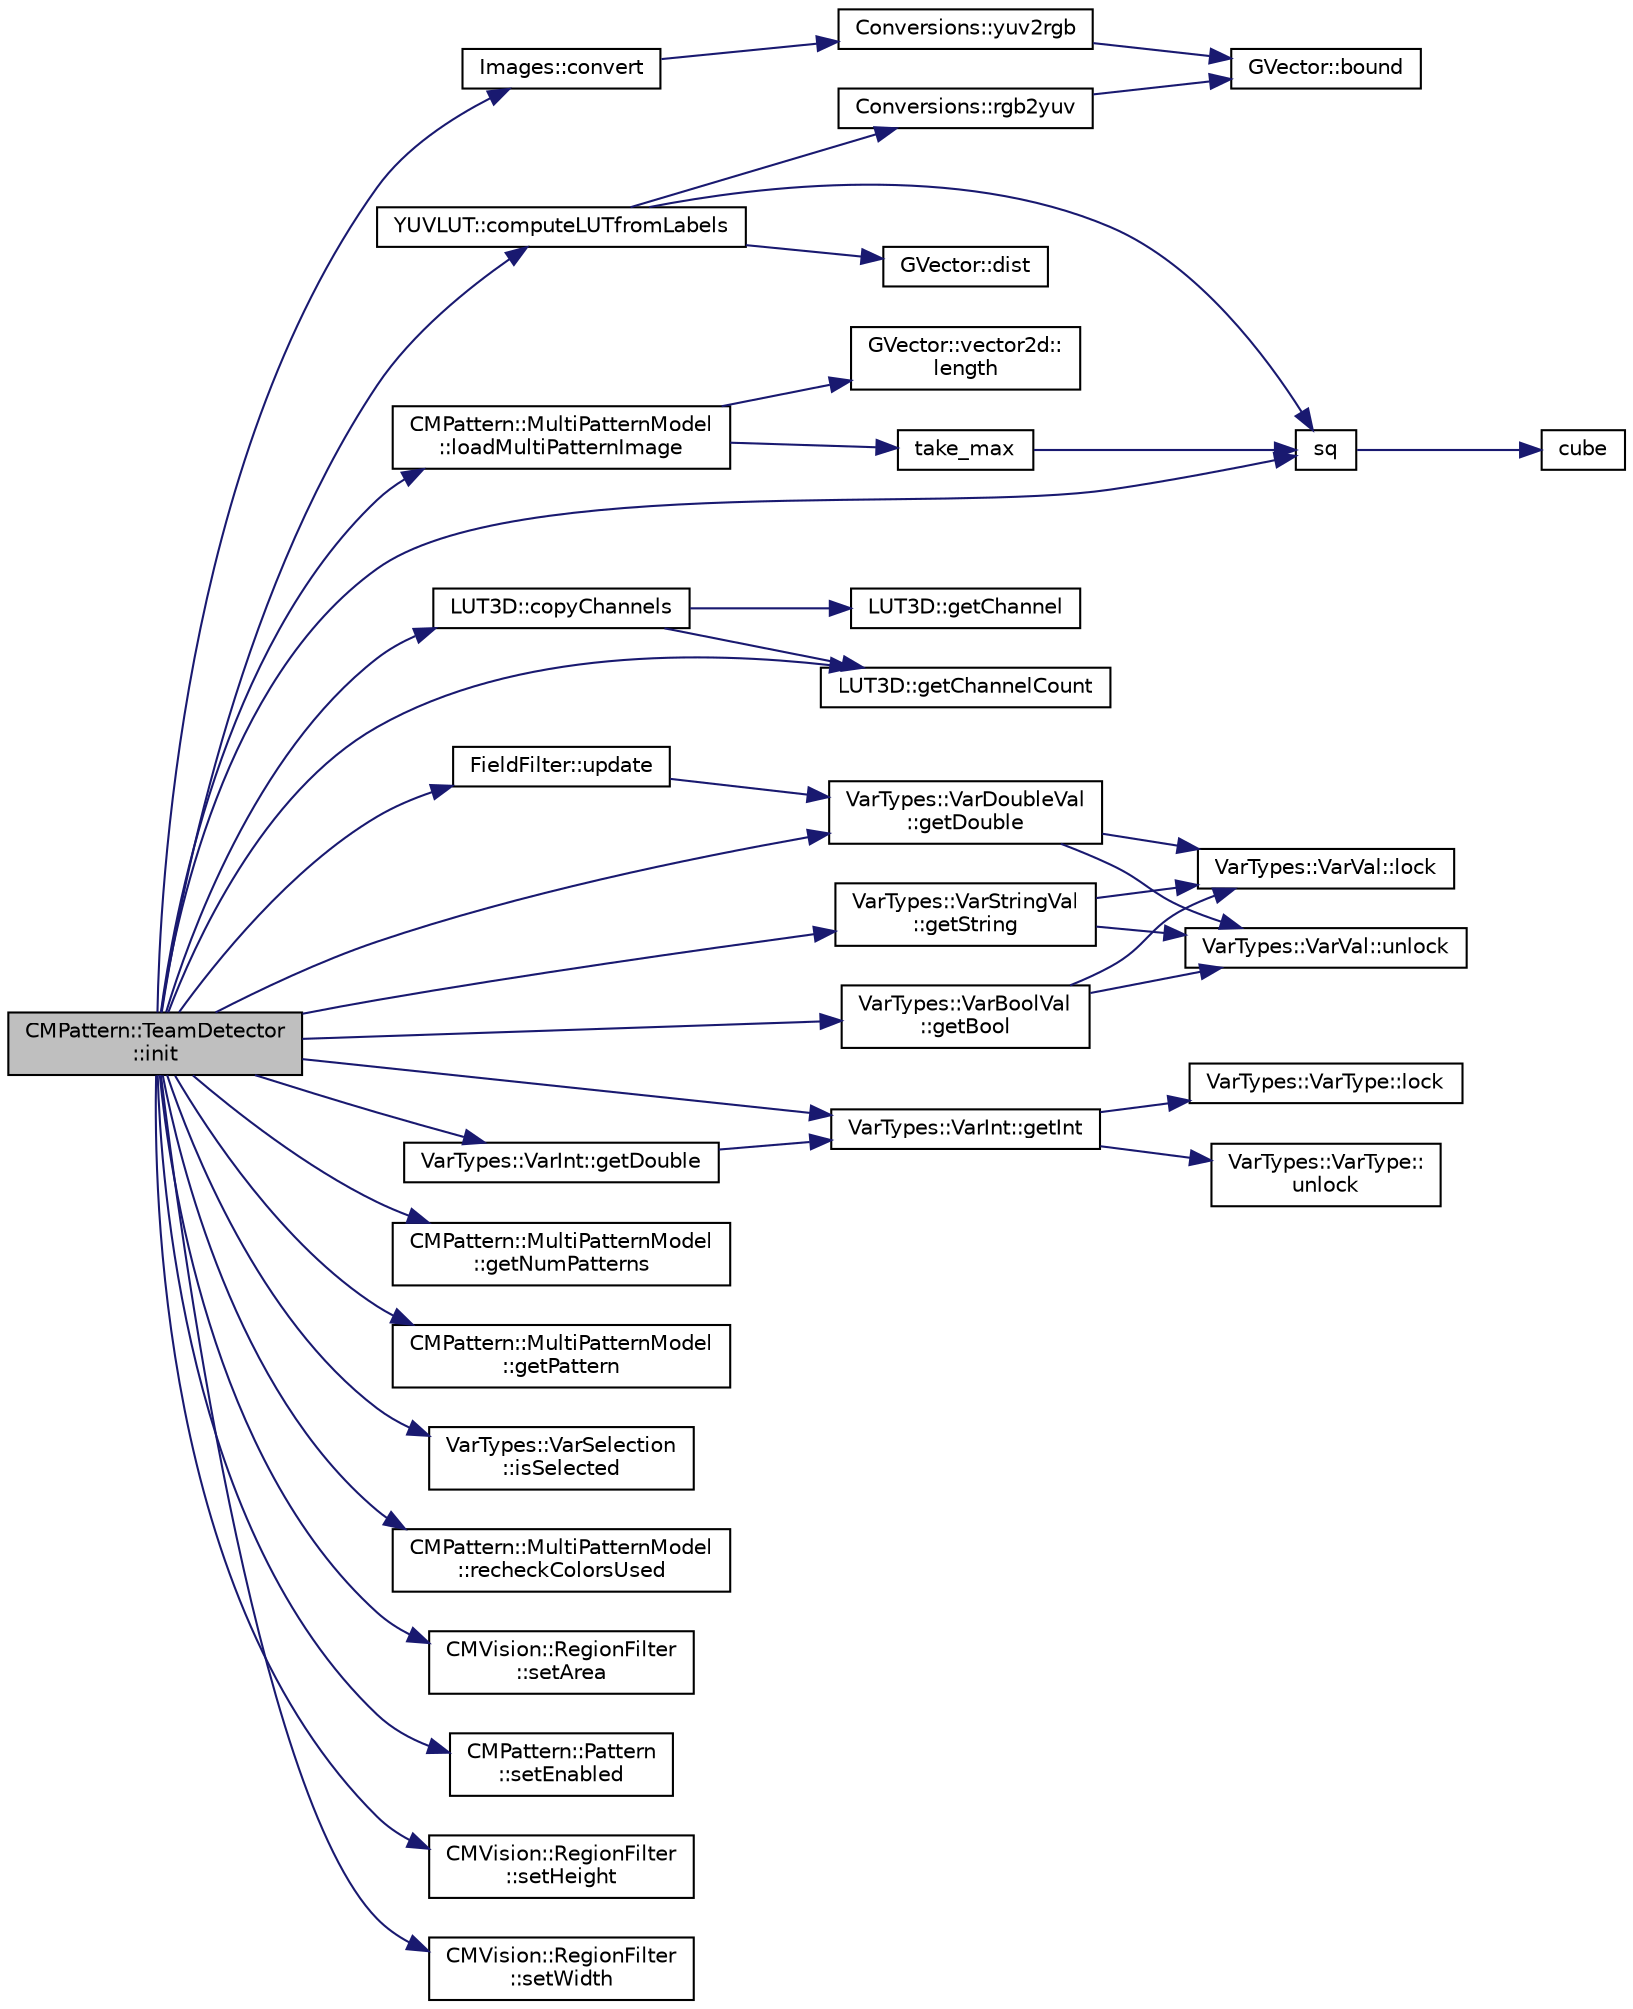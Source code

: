 digraph "CMPattern::TeamDetector::init"
{
 // INTERACTIVE_SVG=YES
  edge [fontname="Helvetica",fontsize="10",labelfontname="Helvetica",labelfontsize="10"];
  node [fontname="Helvetica",fontsize="10",shape=record];
  rankdir="LR";
  Node1 [label="CMPattern::TeamDetector\l::init",height=0.2,width=0.4,color="black", fillcolor="grey75", style="filled", fontcolor="black"];
  Node1 -> Node2 [color="midnightblue",fontsize="10",style="solid",fontname="Helvetica"];
  Node2 [label="YUVLUT::computeLUTfromLabels",height=0.2,width=0.4,color="black", fillcolor="white", style="filled",URL="$d6/d88/class_y_u_v_l_u_t.html#a64459ba570379861598ec29bec594370",tooltip="This will clear the LUT and create a new LUT-dataset modeling a NN-lookup based solely on color label..."];
  Node2 -> Node3 [color="midnightblue",fontsize="10",style="solid",fontname="Helvetica"];
  Node3 [label="GVector::dist",height=0.2,width=0.4,color="black", fillcolor="white", style="filled",URL="$d5/da9/namespace_g_vector.html#ab4c4f9f2d8f1f0fc9e71585f43c9df8f"];
  Node2 -> Node4 [color="midnightblue",fontsize="10",style="solid",fontname="Helvetica"];
  Node4 [label="Conversions::rgb2yuv",height=0.2,width=0.4,color="black", fillcolor="white", style="filled",URL="$d3/d98/class_conversions.html#a6a2bb7c888cdc9db276538acf1a8005f"];
  Node4 -> Node5 [color="midnightblue",fontsize="10",style="solid",fontname="Helvetica"];
  Node5 [label="GVector::bound",height=0.2,width=0.4,color="black", fillcolor="white", style="filled",URL="$d5/da9/namespace_g_vector.html#a64a68732d9c3151a31337ff0c1c7e21a"];
  Node2 -> Node6 [color="midnightblue",fontsize="10",style="solid",fontname="Helvetica"];
  Node6 [label="sq",height=0.2,width=0.4,color="black", fillcolor="white", style="filled",URL="$d0/d36/ssl-vision_2src_2shared_2util_2util_8h.html#a3b1068ff735e10f55f41821d89366a33"];
  Node6 -> Node7 [color="midnightblue",fontsize="10",style="solid",fontname="Helvetica"];
  Node7 [label="cube",height=0.2,width=0.4,color="black", fillcolor="white", style="filled",URL="$d0/d36/ssl-vision_2src_2shared_2util_2util_8h.html#aa6b59015782f26bdfcd1b9660fb471e2"];
  Node1 -> Node8 [color="midnightblue",fontsize="10",style="solid",fontname="Helvetica"];
  Node8 [label="Images::convert",height=0.2,width=0.4,color="black", fillcolor="white", style="filled",URL="$d7/d62/class_images.html#a4ced65b5fecc964844b90879e0c48d9a"];
  Node8 -> Node9 [color="midnightblue",fontsize="10",style="solid",fontname="Helvetica"];
  Node9 [label="Conversions::yuv2rgb",height=0.2,width=0.4,color="black", fillcolor="white", style="filled",URL="$d3/d98/class_conversions.html#a606bd2db67a0ec49893b2db7ee5270ed"];
  Node9 -> Node5 [color="midnightblue",fontsize="10",style="solid",fontname="Helvetica"];
  Node1 -> Node10 [color="midnightblue",fontsize="10",style="solid",fontname="Helvetica"];
  Node10 [label="LUT3D::copyChannels",height=0.2,width=0.4,color="black", fillcolor="white", style="filled",URL="$d7/d15/class_l_u_t3_d.html#a94c3a63391376842a9e08f84b822178d"];
  Node10 -> Node11 [color="midnightblue",fontsize="10",style="solid",fontname="Helvetica"];
  Node11 [label="LUT3D::getChannel",height=0.2,width=0.4,color="black", fillcolor="white", style="filled",URL="$d7/d15/class_l_u_t3_d.html#a69ac064af63fb20ad07822b29694f158"];
  Node10 -> Node12 [color="midnightblue",fontsize="10",style="solid",fontname="Helvetica"];
  Node12 [label="LUT3D::getChannelCount",height=0.2,width=0.4,color="black", fillcolor="white", style="filled",URL="$d7/d15/class_l_u_t3_d.html#af08d43be300db99024f2618034580ef0"];
  Node1 -> Node13 [color="midnightblue",fontsize="10",style="solid",fontname="Helvetica"];
  Node13 [label="VarTypes::VarBoolVal\l::getBool",height=0.2,width=0.4,color="black", fillcolor="white", style="filled",URL="$d8/d0a/class_var_types_1_1_var_bool_val.html#aa06eade87e8f3799adddde73001ba94b",tooltip="return the boolean value "];
  Node13 -> Node14 [color="midnightblue",fontsize="10",style="solid",fontname="Helvetica"];
  Node14 [label="VarTypes::VarVal::lock",height=0.2,width=0.4,color="black", fillcolor="white", style="filled",URL="$d6/de8/class_var_types_1_1_var_val.html#a687df377b593f5ab5ac0b26d22728d4a"];
  Node13 -> Node15 [color="midnightblue",fontsize="10",style="solid",fontname="Helvetica"];
  Node15 [label="VarTypes::VarVal::unlock",height=0.2,width=0.4,color="black", fillcolor="white", style="filled",URL="$d6/de8/class_var_types_1_1_var_val.html#a6f1d886beb58366ce6c157b224ff26f8"];
  Node1 -> Node12 [color="midnightblue",fontsize="10",style="solid",fontname="Helvetica"];
  Node1 -> Node16 [color="midnightblue",fontsize="10",style="solid",fontname="Helvetica"];
  Node16 [label="VarTypes::VarDoubleVal\l::getDouble",height=0.2,width=0.4,color="black", fillcolor="white", style="filled",URL="$db/d0f/class_var_types_1_1_var_double_val.html#aa5c9acfc3658e012d84481b9292a0b12",tooltip="get the value of this data-type "];
  Node16 -> Node14 [color="midnightblue",fontsize="10",style="solid",fontname="Helvetica"];
  Node16 -> Node15 [color="midnightblue",fontsize="10",style="solid",fontname="Helvetica"];
  Node1 -> Node17 [color="midnightblue",fontsize="10",style="solid",fontname="Helvetica"];
  Node17 [label="VarTypes::VarInt::getDouble",height=0.2,width=0.4,color="black", fillcolor="white", style="filled",URL="$d0/d6c/class_var_types_1_1_var_int.html#a6d7a62c6ac886c4236b794dfd8464472"];
  Node17 -> Node18 [color="midnightblue",fontsize="10",style="solid",fontname="Helvetica"];
  Node18 [label="VarTypes::VarInt::getInt",height=0.2,width=0.4,color="black", fillcolor="white", style="filled",URL="$d0/d6c/class_var_types_1_1_var_int.html#a28e54804076ef060827761e22e15ab1f"];
  Node18 -> Node19 [color="midnightblue",fontsize="10",style="solid",fontname="Helvetica"];
  Node19 [label="VarTypes::VarType::lock",height=0.2,width=0.4,color="black", fillcolor="white", style="filled",URL="$d4/d59/class_var_types_1_1_var_type.html#ae3cc30264a849e50988b92ed305d80d2"];
  Node18 -> Node20 [color="midnightblue",fontsize="10",style="solid",fontname="Helvetica"];
  Node20 [label="VarTypes::VarType::\lunlock",height=0.2,width=0.4,color="black", fillcolor="white", style="filled",URL="$d4/d59/class_var_types_1_1_var_type.html#aa879148410da333f6b9bf5c5e58fbad8"];
  Node1 -> Node18 [color="midnightblue",fontsize="10",style="solid",fontname="Helvetica"];
  Node1 -> Node21 [color="midnightblue",fontsize="10",style="solid",fontname="Helvetica"];
  Node21 [label="CMPattern::MultiPatternModel\l::getNumPatterns",height=0.2,width=0.4,color="black", fillcolor="white", style="filled",URL="$d1/d49/class_c_m_pattern_1_1_multi_pattern_model.html#a9b8faa1e50adedd91f100be4cd695d0d"];
  Node1 -> Node22 [color="midnightblue",fontsize="10",style="solid",fontname="Helvetica"];
  Node22 [label="CMPattern::MultiPatternModel\l::getPattern",height=0.2,width=0.4,color="black", fillcolor="white", style="filled",URL="$d1/d49/class_c_m_pattern_1_1_multi_pattern_model.html#ac97e5725123548abbef093ead39f6e2c"];
  Node1 -> Node23 [color="midnightblue",fontsize="10",style="solid",fontname="Helvetica"];
  Node23 [label="VarTypes::VarStringVal\l::getString",height=0.2,width=0.4,color="black", fillcolor="white", style="filled",URL="$db/d2f/class_var_types_1_1_var_string_val.html#a4f8461fed9d174b500b03a944e357b6f"];
  Node23 -> Node14 [color="midnightblue",fontsize="10",style="solid",fontname="Helvetica"];
  Node23 -> Node15 [color="midnightblue",fontsize="10",style="solid",fontname="Helvetica"];
  Node1 -> Node24 [color="midnightblue",fontsize="10",style="solid",fontname="Helvetica"];
  Node24 [label="VarTypes::VarSelection\l::isSelected",height=0.2,width=0.4,color="black", fillcolor="white", style="filled",URL="$de/d3e/class_var_types_1_1_var_selection.html#a64f265b073bcc0d2d28b655fcedc09a0",tooltip="check whether an item is currently selected "];
  Node1 -> Node25 [color="midnightblue",fontsize="10",style="solid",fontname="Helvetica"];
  Node25 [label="CMPattern::MultiPatternModel\l::loadMultiPatternImage",height=0.2,width=0.4,color="black", fillcolor="white", style="filled",URL="$d1/d49/class_c_m_pattern_1_1_multi_pattern_model.html#ad4ca19d8abd77d6ea735bb99116c368a"];
  Node25 -> Node26 [color="midnightblue",fontsize="10",style="solid",fontname="Helvetica"];
  Node26 [label="GVector::vector2d::\llength",height=0.2,width=0.4,color="black", fillcolor="white", style="filled",URL="$d8/d10/class_g_vector_1_1vector2d.html#a616ddcc706e189e463558b7d9990737c",tooltip="calculate Euclidean length "];
  Node25 -> Node27 [color="midnightblue",fontsize="10",style="solid",fontname="Helvetica"];
  Node27 [label="take_max",height=0.2,width=0.4,color="black", fillcolor="white", style="filled",URL="$d0/d36/ssl-vision_2src_2shared_2util_2util_8h.html#a64ba1e9a20f500f30e33a2c75c816863"];
  Node27 -> Node6 [color="midnightblue",fontsize="10",style="solid",fontname="Helvetica"];
  Node1 -> Node28 [color="midnightblue",fontsize="10",style="solid",fontname="Helvetica"];
  Node28 [label="CMPattern::MultiPatternModel\l::recheckColorsUsed",height=0.2,width=0.4,color="black", fillcolor="white", style="filled",URL="$d1/d49/class_c_m_pattern_1_1_multi_pattern_model.html#a5e2ee90f6ebb01765d1223ab16e9337e"];
  Node1 -> Node29 [color="midnightblue",fontsize="10",style="solid",fontname="Helvetica"];
  Node29 [label="CMVision::RegionFilter\l::setArea",height=0.2,width=0.4,color="black", fillcolor="white", style="filled",URL="$dd/dc1/class_c_m_vision_1_1_region_filter.html#aab33a6892e57222affe67e8adfa04bd7"];
  Node1 -> Node30 [color="midnightblue",fontsize="10",style="solid",fontname="Helvetica"];
  Node30 [label="CMPattern::Pattern\l::setEnabled",height=0.2,width=0.4,color="black", fillcolor="white", style="filled",URL="$db/d67/class_c_m_pattern_1_1_pattern.html#a974f3804c2e2a97099f627a07909b630"];
  Node1 -> Node31 [color="midnightblue",fontsize="10",style="solid",fontname="Helvetica"];
  Node31 [label="CMVision::RegionFilter\l::setHeight",height=0.2,width=0.4,color="black", fillcolor="white", style="filled",URL="$dd/dc1/class_c_m_vision_1_1_region_filter.html#ade2cde7457d4db4de9c2a0c7b41b33d6"];
  Node1 -> Node32 [color="midnightblue",fontsize="10",style="solid",fontname="Helvetica"];
  Node32 [label="CMVision::RegionFilter\l::setWidth",height=0.2,width=0.4,color="black", fillcolor="white", style="filled",URL="$dd/dc1/class_c_m_vision_1_1_region_filter.html#a3c26a8d7f5f471e466a40523a3764ea2"];
  Node1 -> Node6 [color="midnightblue",fontsize="10",style="solid",fontname="Helvetica"];
  Node1 -> Node33 [color="midnightblue",fontsize="10",style="solid",fontname="Helvetica"];
  Node33 [label="FieldFilter::update",height=0.2,width=0.4,color="black", fillcolor="white", style="filled",URL="$d7/d00/class_field_filter.html#aae498eb7517c328cd7c2770e1218ccf7"];
  Node33 -> Node16 [color="midnightblue",fontsize="10",style="solid",fontname="Helvetica"];
}

